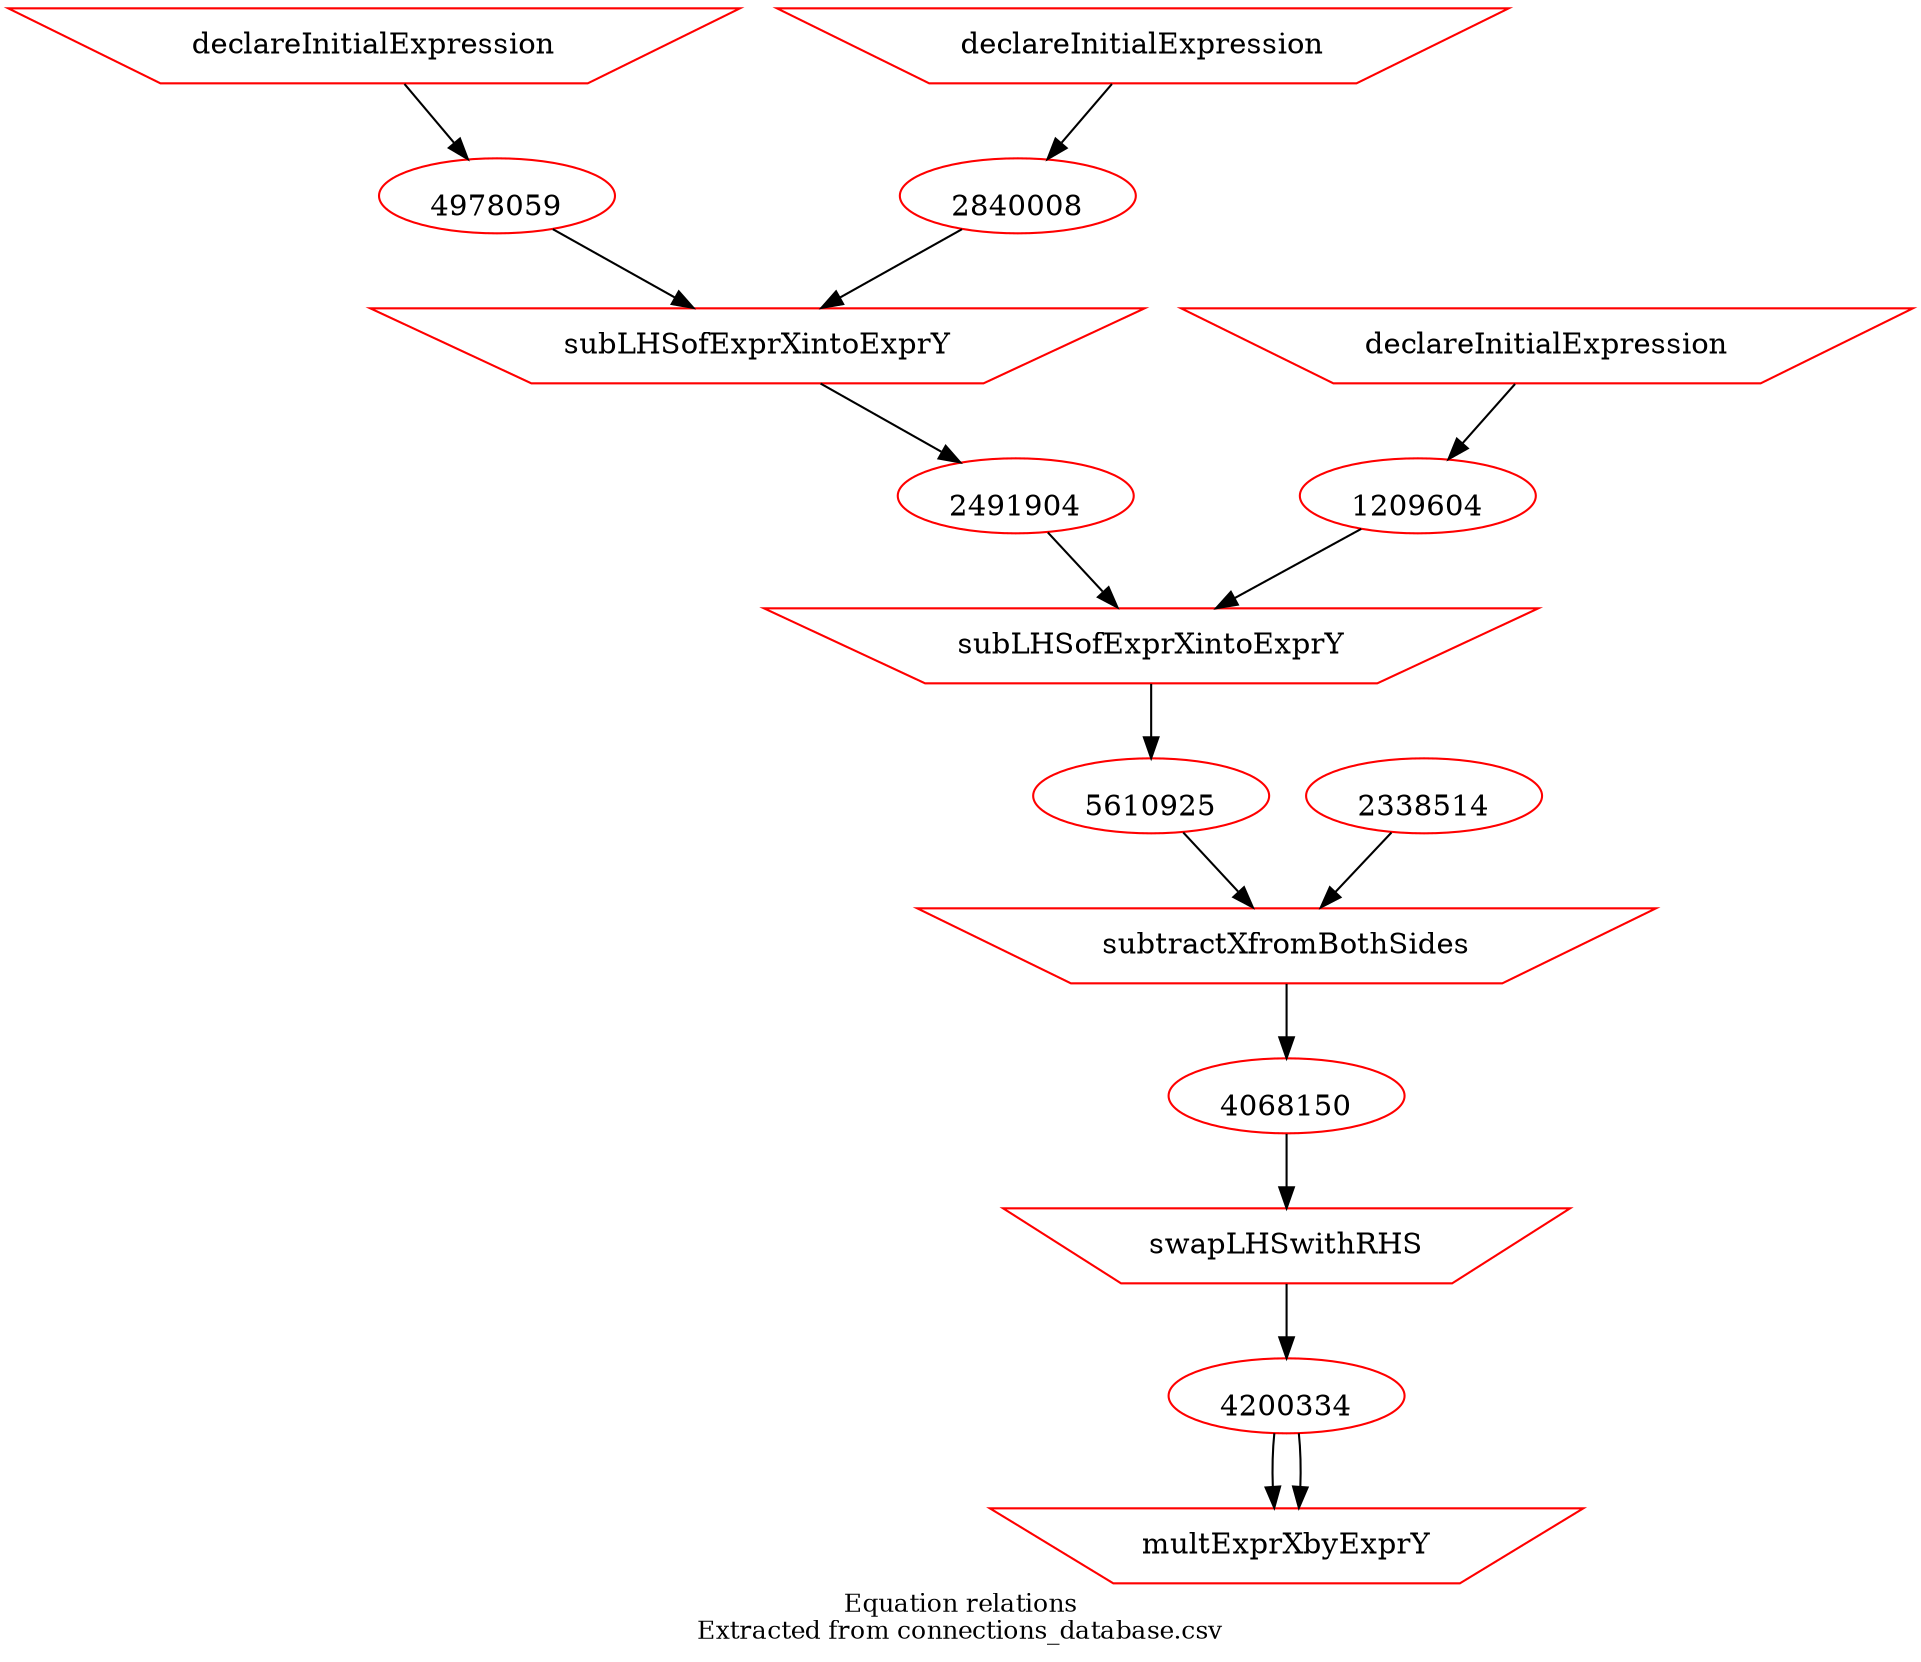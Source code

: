 digraph physicsDerivation {
overlap = false;
label="Equation relations\nExtracted from connections_database.csv";
fontsize=12;
8668018 -> 4978059;
3445641 -> 2840008;
4733986 -> 1209604;
4978059 -> 7958085;
2840008 -> 7958085;
7958085 -> 2491904;
1209604 -> 3667395;
2491904 -> 3667395;
3667395 -> 5610925;
2338514 -> 7952658;
5610925 -> 7952658;
7952658 -> 4068150;
4068150 -> 3871228;
3871228 -> 4200334;
4200334 -> 4738354;
4200334 -> 4738354;
1209604 [shape=ellipse, color=red,image="../../expressions/8311458118.png",labelloc=b,URL="http://output.com"];
2491904 [shape=ellipse, color=red,image="../../expressions/3951205425.png",labelloc=b,URL="http://output.com"];
2840008 [shape=ellipse, color=red,image="../../expressions/8257621077.png",labelloc=b,URL="http://output.com"];
4068150 [shape=ellipse, color=red,image="../../expressions/5530148480.png",labelloc=b,URL="http://output.com"];
4200334 [shape=ellipse, color=red,image="../../expressions/7917051060.png",labelloc=b,URL="http://output.com"];
4978059 [shape=ellipse, color=red,image="../../expressions/1638282134.png",labelloc=b,URL="http://output.com"];
5610925 [shape=ellipse, color=red,image="../../expressions/8139187332.png",labelloc=b,URL="http://output.com"];
3445641 [shape=invtrapezium, color=red,label="declareInitialExpression"];
3667395 [shape=invtrapezium, color=red,label="subLHSofExprXintoExprY"];
3871228 [shape=invtrapezium, color=red,label="swapLHSwithRHS"];
4733986 [shape=invtrapezium, color=red,label="declareInitialExpression"];
4738354 [shape=invtrapezium, color=red,label="multExprXbyExprY"];
7952658 [shape=invtrapezium, color=red,label="subtractXfromBothSides"];
7958085 [shape=invtrapezium, color=red,label="subLHSofExprXintoExprY"];
8668018 [shape=invtrapezium, color=red,label="declareInitialExpression"];
2338514 [shape=ellipse, color=red,image="../../feeds/2338514.png",labelloc=b,URL="http://feed.com"];
}
